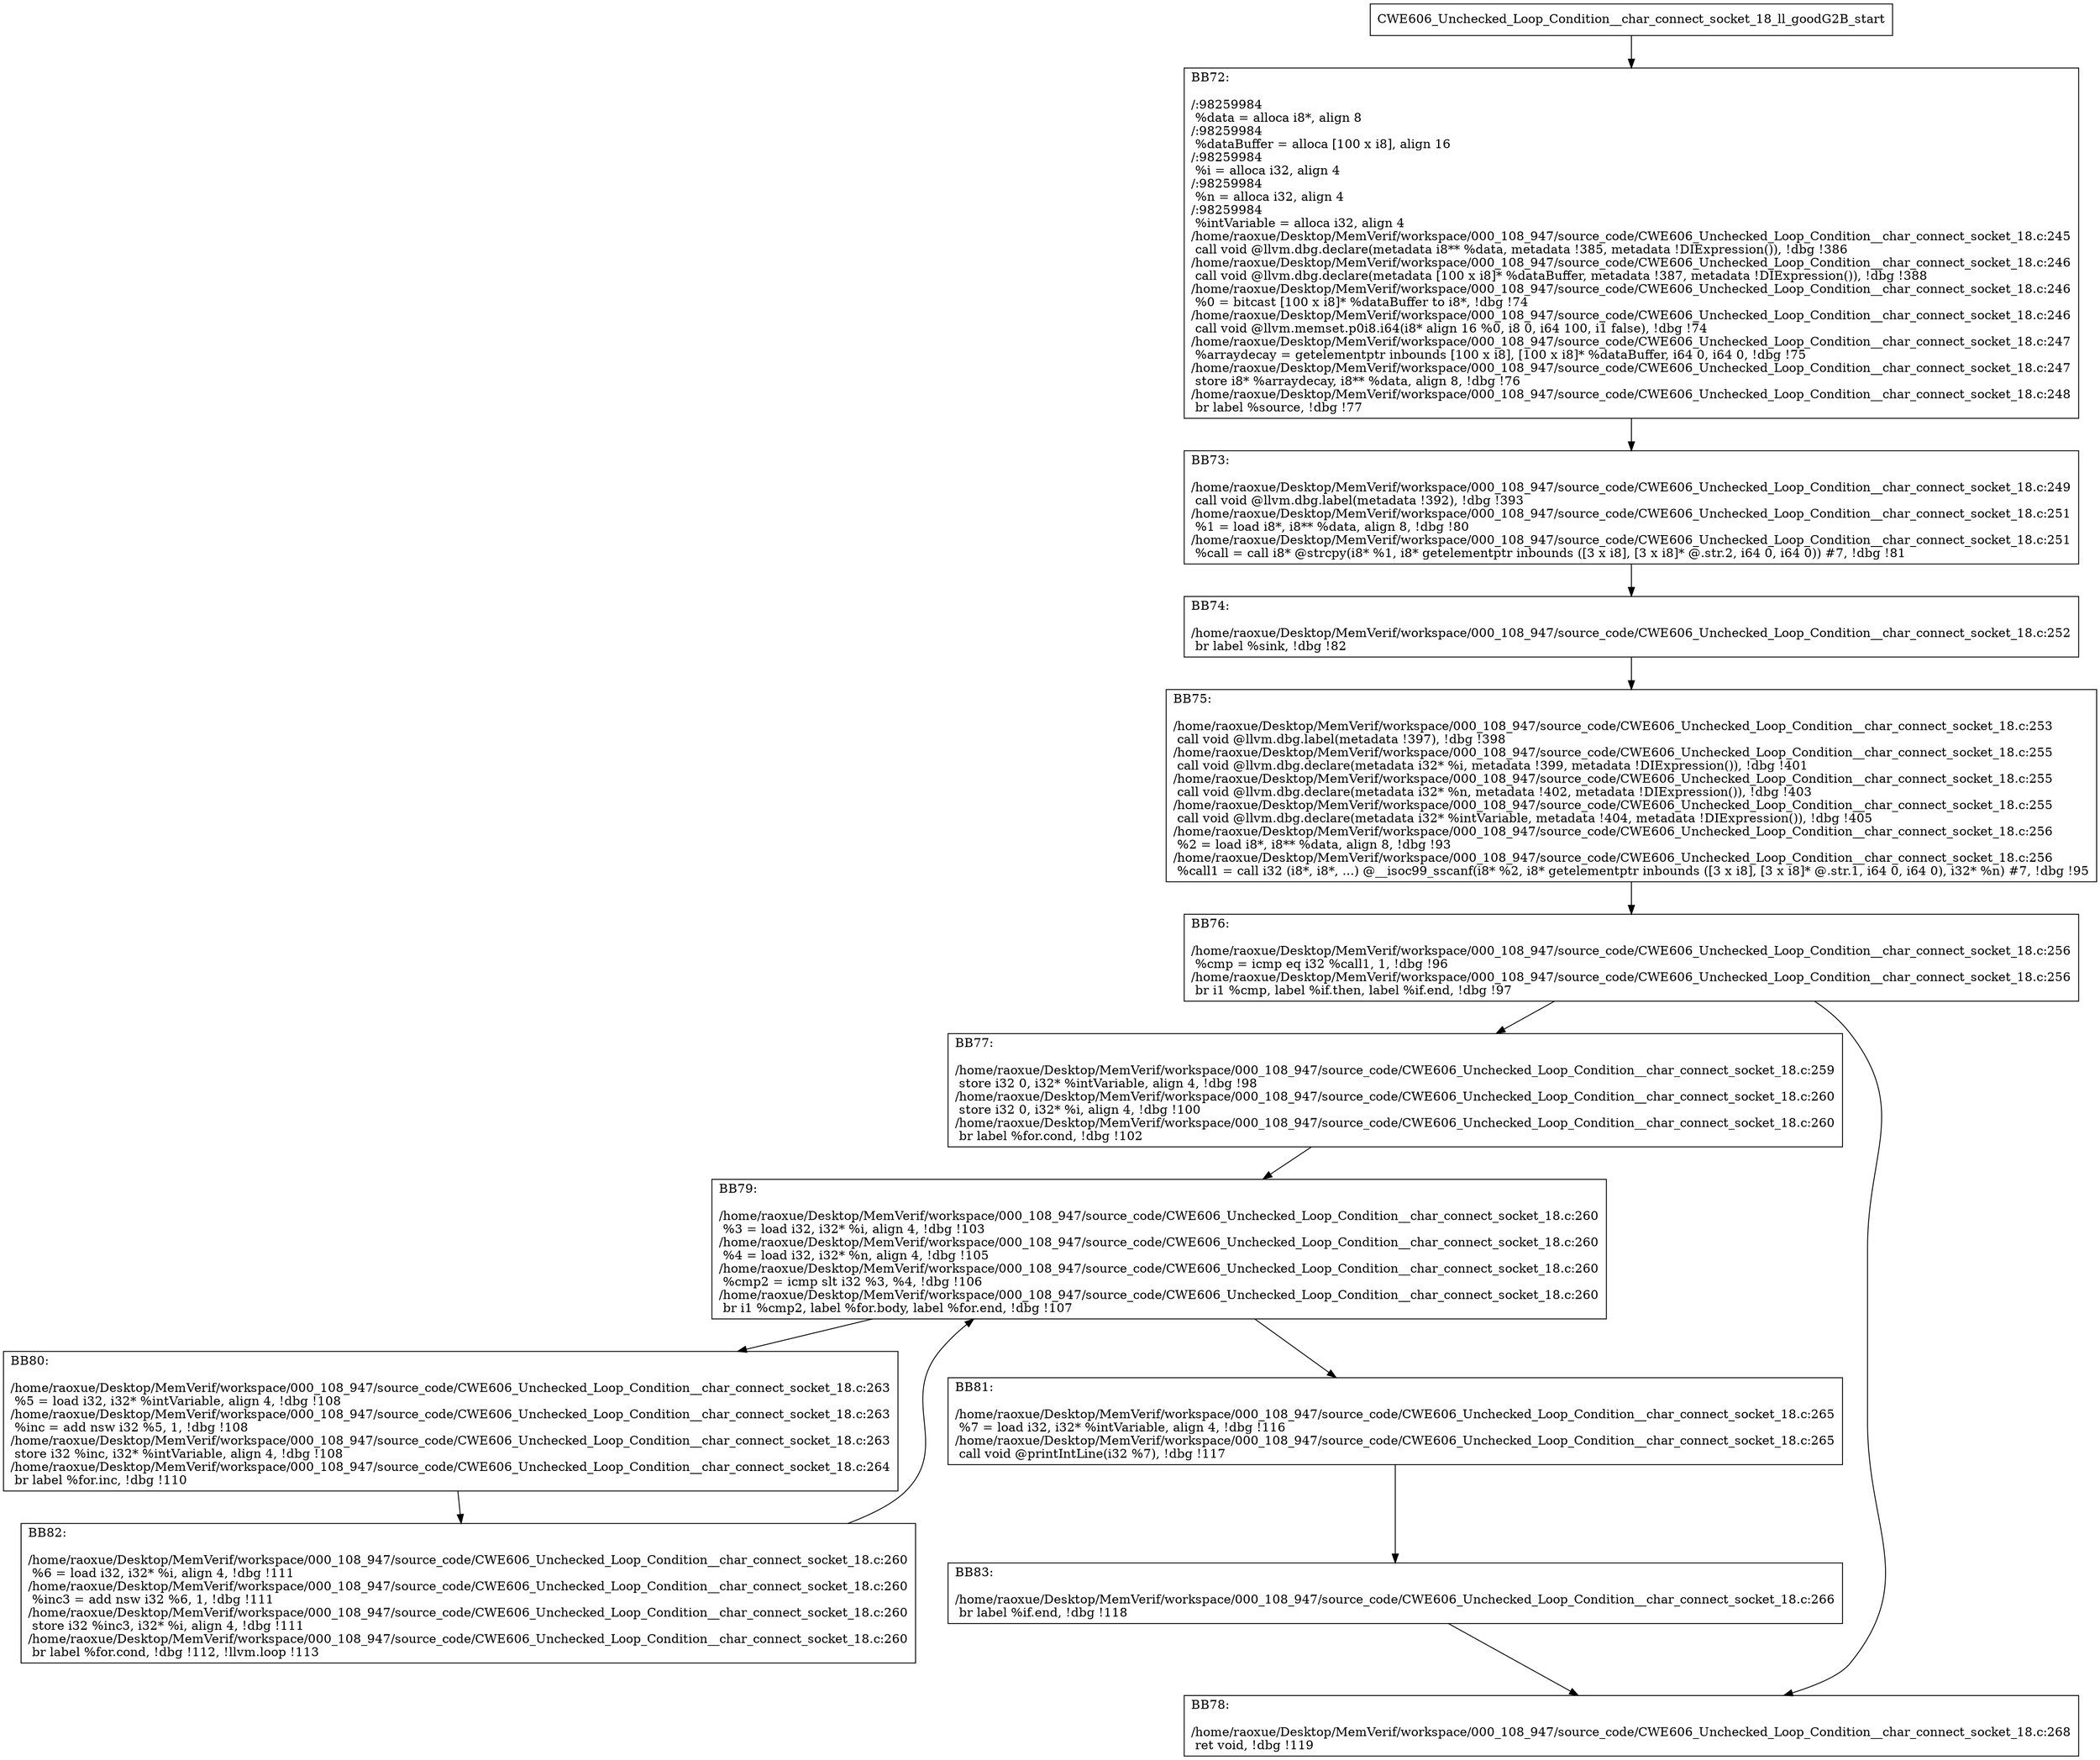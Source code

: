 digraph "CFG for'CWE606_Unchecked_Loop_Condition__char_connect_socket_18_ll_goodG2B' function" {
	BBCWE606_Unchecked_Loop_Condition__char_connect_socket_18_ll_goodG2B_start[shape=record,label="{CWE606_Unchecked_Loop_Condition__char_connect_socket_18_ll_goodG2B_start}"];
	BBCWE606_Unchecked_Loop_Condition__char_connect_socket_18_ll_goodG2B_start-> CWE606_Unchecked_Loop_Condition__char_connect_socket_18_ll_goodG2BBB72;
	CWE606_Unchecked_Loop_Condition__char_connect_socket_18_ll_goodG2BBB72 [shape=record, label="{BB72:\l\l/:98259984\l
  %data = alloca i8*, align 8\l
/:98259984\l
  %dataBuffer = alloca [100 x i8], align 16\l
/:98259984\l
  %i = alloca i32, align 4\l
/:98259984\l
  %n = alloca i32, align 4\l
/:98259984\l
  %intVariable = alloca i32, align 4\l
/home/raoxue/Desktop/MemVerif/workspace/000_108_947/source_code/CWE606_Unchecked_Loop_Condition__char_connect_socket_18.c:245\l
  call void @llvm.dbg.declare(metadata i8** %data, metadata !385, metadata !DIExpression()), !dbg !386\l
/home/raoxue/Desktop/MemVerif/workspace/000_108_947/source_code/CWE606_Unchecked_Loop_Condition__char_connect_socket_18.c:246\l
  call void @llvm.dbg.declare(metadata [100 x i8]* %dataBuffer, metadata !387, metadata !DIExpression()), !dbg !388\l
/home/raoxue/Desktop/MemVerif/workspace/000_108_947/source_code/CWE606_Unchecked_Loop_Condition__char_connect_socket_18.c:246\l
  %0 = bitcast [100 x i8]* %dataBuffer to i8*, !dbg !74\l
/home/raoxue/Desktop/MemVerif/workspace/000_108_947/source_code/CWE606_Unchecked_Loop_Condition__char_connect_socket_18.c:246\l
  call void @llvm.memset.p0i8.i64(i8* align 16 %0, i8 0, i64 100, i1 false), !dbg !74\l
/home/raoxue/Desktop/MemVerif/workspace/000_108_947/source_code/CWE606_Unchecked_Loop_Condition__char_connect_socket_18.c:247\l
  %arraydecay = getelementptr inbounds [100 x i8], [100 x i8]* %dataBuffer, i64 0, i64 0, !dbg !75\l
/home/raoxue/Desktop/MemVerif/workspace/000_108_947/source_code/CWE606_Unchecked_Loop_Condition__char_connect_socket_18.c:247\l
  store i8* %arraydecay, i8** %data, align 8, !dbg !76\l
/home/raoxue/Desktop/MemVerif/workspace/000_108_947/source_code/CWE606_Unchecked_Loop_Condition__char_connect_socket_18.c:248\l
  br label %source, !dbg !77\l
}"];
	CWE606_Unchecked_Loop_Condition__char_connect_socket_18_ll_goodG2BBB72-> CWE606_Unchecked_Loop_Condition__char_connect_socket_18_ll_goodG2BBB73;
	CWE606_Unchecked_Loop_Condition__char_connect_socket_18_ll_goodG2BBB73 [shape=record, label="{BB73:\l\l/home/raoxue/Desktop/MemVerif/workspace/000_108_947/source_code/CWE606_Unchecked_Loop_Condition__char_connect_socket_18.c:249\l
  call void @llvm.dbg.label(metadata !392), !dbg !393\l
/home/raoxue/Desktop/MemVerif/workspace/000_108_947/source_code/CWE606_Unchecked_Loop_Condition__char_connect_socket_18.c:251\l
  %1 = load i8*, i8** %data, align 8, !dbg !80\l
/home/raoxue/Desktop/MemVerif/workspace/000_108_947/source_code/CWE606_Unchecked_Loop_Condition__char_connect_socket_18.c:251\l
  %call = call i8* @strcpy(i8* %1, i8* getelementptr inbounds ([3 x i8], [3 x i8]* @.str.2, i64 0, i64 0)) #7, !dbg !81\l
}"];
	CWE606_Unchecked_Loop_Condition__char_connect_socket_18_ll_goodG2BBB73-> CWE606_Unchecked_Loop_Condition__char_connect_socket_18_ll_goodG2BBB74;
	CWE606_Unchecked_Loop_Condition__char_connect_socket_18_ll_goodG2BBB74 [shape=record, label="{BB74:\l\l/home/raoxue/Desktop/MemVerif/workspace/000_108_947/source_code/CWE606_Unchecked_Loop_Condition__char_connect_socket_18.c:252\l
  br label %sink, !dbg !82\l
}"];
	CWE606_Unchecked_Loop_Condition__char_connect_socket_18_ll_goodG2BBB74-> CWE606_Unchecked_Loop_Condition__char_connect_socket_18_ll_goodG2BBB75;
	CWE606_Unchecked_Loop_Condition__char_connect_socket_18_ll_goodG2BBB75 [shape=record, label="{BB75:\l\l/home/raoxue/Desktop/MemVerif/workspace/000_108_947/source_code/CWE606_Unchecked_Loop_Condition__char_connect_socket_18.c:253\l
  call void @llvm.dbg.label(metadata !397), !dbg !398\l
/home/raoxue/Desktop/MemVerif/workspace/000_108_947/source_code/CWE606_Unchecked_Loop_Condition__char_connect_socket_18.c:255\l
  call void @llvm.dbg.declare(metadata i32* %i, metadata !399, metadata !DIExpression()), !dbg !401\l
/home/raoxue/Desktop/MemVerif/workspace/000_108_947/source_code/CWE606_Unchecked_Loop_Condition__char_connect_socket_18.c:255\l
  call void @llvm.dbg.declare(metadata i32* %n, metadata !402, metadata !DIExpression()), !dbg !403\l
/home/raoxue/Desktop/MemVerif/workspace/000_108_947/source_code/CWE606_Unchecked_Loop_Condition__char_connect_socket_18.c:255\l
  call void @llvm.dbg.declare(metadata i32* %intVariable, metadata !404, metadata !DIExpression()), !dbg !405\l
/home/raoxue/Desktop/MemVerif/workspace/000_108_947/source_code/CWE606_Unchecked_Loop_Condition__char_connect_socket_18.c:256\l
  %2 = load i8*, i8** %data, align 8, !dbg !93\l
/home/raoxue/Desktop/MemVerif/workspace/000_108_947/source_code/CWE606_Unchecked_Loop_Condition__char_connect_socket_18.c:256\l
  %call1 = call i32 (i8*, i8*, ...) @__isoc99_sscanf(i8* %2, i8* getelementptr inbounds ([3 x i8], [3 x i8]* @.str.1, i64 0, i64 0), i32* %n) #7, !dbg !95\l
}"];
	CWE606_Unchecked_Loop_Condition__char_connect_socket_18_ll_goodG2BBB75-> CWE606_Unchecked_Loop_Condition__char_connect_socket_18_ll_goodG2BBB76;
	CWE606_Unchecked_Loop_Condition__char_connect_socket_18_ll_goodG2BBB76 [shape=record, label="{BB76:\l\l/home/raoxue/Desktop/MemVerif/workspace/000_108_947/source_code/CWE606_Unchecked_Loop_Condition__char_connect_socket_18.c:256\l
  %cmp = icmp eq i32 %call1, 1, !dbg !96\l
/home/raoxue/Desktop/MemVerif/workspace/000_108_947/source_code/CWE606_Unchecked_Loop_Condition__char_connect_socket_18.c:256\l
  br i1 %cmp, label %if.then, label %if.end, !dbg !97\l
}"];
	CWE606_Unchecked_Loop_Condition__char_connect_socket_18_ll_goodG2BBB76-> CWE606_Unchecked_Loop_Condition__char_connect_socket_18_ll_goodG2BBB77;
	CWE606_Unchecked_Loop_Condition__char_connect_socket_18_ll_goodG2BBB76-> CWE606_Unchecked_Loop_Condition__char_connect_socket_18_ll_goodG2BBB78;
	CWE606_Unchecked_Loop_Condition__char_connect_socket_18_ll_goodG2BBB77 [shape=record, label="{BB77:\l\l/home/raoxue/Desktop/MemVerif/workspace/000_108_947/source_code/CWE606_Unchecked_Loop_Condition__char_connect_socket_18.c:259\l
  store i32 0, i32* %intVariable, align 4, !dbg !98\l
/home/raoxue/Desktop/MemVerif/workspace/000_108_947/source_code/CWE606_Unchecked_Loop_Condition__char_connect_socket_18.c:260\l
  store i32 0, i32* %i, align 4, !dbg !100\l
/home/raoxue/Desktop/MemVerif/workspace/000_108_947/source_code/CWE606_Unchecked_Loop_Condition__char_connect_socket_18.c:260\l
  br label %for.cond, !dbg !102\l
}"];
	CWE606_Unchecked_Loop_Condition__char_connect_socket_18_ll_goodG2BBB77-> CWE606_Unchecked_Loop_Condition__char_connect_socket_18_ll_goodG2BBB79;
	CWE606_Unchecked_Loop_Condition__char_connect_socket_18_ll_goodG2BBB79 [shape=record, label="{BB79:\l\l/home/raoxue/Desktop/MemVerif/workspace/000_108_947/source_code/CWE606_Unchecked_Loop_Condition__char_connect_socket_18.c:260\l
  %3 = load i32, i32* %i, align 4, !dbg !103\l
/home/raoxue/Desktop/MemVerif/workspace/000_108_947/source_code/CWE606_Unchecked_Loop_Condition__char_connect_socket_18.c:260\l
  %4 = load i32, i32* %n, align 4, !dbg !105\l
/home/raoxue/Desktop/MemVerif/workspace/000_108_947/source_code/CWE606_Unchecked_Loop_Condition__char_connect_socket_18.c:260\l
  %cmp2 = icmp slt i32 %3, %4, !dbg !106\l
/home/raoxue/Desktop/MemVerif/workspace/000_108_947/source_code/CWE606_Unchecked_Loop_Condition__char_connect_socket_18.c:260\l
  br i1 %cmp2, label %for.body, label %for.end, !dbg !107\l
}"];
	CWE606_Unchecked_Loop_Condition__char_connect_socket_18_ll_goodG2BBB79-> CWE606_Unchecked_Loop_Condition__char_connect_socket_18_ll_goodG2BBB80;
	CWE606_Unchecked_Loop_Condition__char_connect_socket_18_ll_goodG2BBB79-> CWE606_Unchecked_Loop_Condition__char_connect_socket_18_ll_goodG2BBB81;
	CWE606_Unchecked_Loop_Condition__char_connect_socket_18_ll_goodG2BBB80 [shape=record, label="{BB80:\l\l/home/raoxue/Desktop/MemVerif/workspace/000_108_947/source_code/CWE606_Unchecked_Loop_Condition__char_connect_socket_18.c:263\l
  %5 = load i32, i32* %intVariable, align 4, !dbg !108\l
/home/raoxue/Desktop/MemVerif/workspace/000_108_947/source_code/CWE606_Unchecked_Loop_Condition__char_connect_socket_18.c:263\l
  %inc = add nsw i32 %5, 1, !dbg !108\l
/home/raoxue/Desktop/MemVerif/workspace/000_108_947/source_code/CWE606_Unchecked_Loop_Condition__char_connect_socket_18.c:263\l
  store i32 %inc, i32* %intVariable, align 4, !dbg !108\l
/home/raoxue/Desktop/MemVerif/workspace/000_108_947/source_code/CWE606_Unchecked_Loop_Condition__char_connect_socket_18.c:264\l
  br label %for.inc, !dbg !110\l
}"];
	CWE606_Unchecked_Loop_Condition__char_connect_socket_18_ll_goodG2BBB80-> CWE606_Unchecked_Loop_Condition__char_connect_socket_18_ll_goodG2BBB82;
	CWE606_Unchecked_Loop_Condition__char_connect_socket_18_ll_goodG2BBB82 [shape=record, label="{BB82:\l\l/home/raoxue/Desktop/MemVerif/workspace/000_108_947/source_code/CWE606_Unchecked_Loop_Condition__char_connect_socket_18.c:260\l
  %6 = load i32, i32* %i, align 4, !dbg !111\l
/home/raoxue/Desktop/MemVerif/workspace/000_108_947/source_code/CWE606_Unchecked_Loop_Condition__char_connect_socket_18.c:260\l
  %inc3 = add nsw i32 %6, 1, !dbg !111\l
/home/raoxue/Desktop/MemVerif/workspace/000_108_947/source_code/CWE606_Unchecked_Loop_Condition__char_connect_socket_18.c:260\l
  store i32 %inc3, i32* %i, align 4, !dbg !111\l
/home/raoxue/Desktop/MemVerif/workspace/000_108_947/source_code/CWE606_Unchecked_Loop_Condition__char_connect_socket_18.c:260\l
  br label %for.cond, !dbg !112, !llvm.loop !113\l
}"];
	CWE606_Unchecked_Loop_Condition__char_connect_socket_18_ll_goodG2BBB82-> CWE606_Unchecked_Loop_Condition__char_connect_socket_18_ll_goodG2BBB79;
	CWE606_Unchecked_Loop_Condition__char_connect_socket_18_ll_goodG2BBB81 [shape=record, label="{BB81:\l\l/home/raoxue/Desktop/MemVerif/workspace/000_108_947/source_code/CWE606_Unchecked_Loop_Condition__char_connect_socket_18.c:265\l
  %7 = load i32, i32* %intVariable, align 4, !dbg !116\l
/home/raoxue/Desktop/MemVerif/workspace/000_108_947/source_code/CWE606_Unchecked_Loop_Condition__char_connect_socket_18.c:265\l
  call void @printIntLine(i32 %7), !dbg !117\l
}"];
	CWE606_Unchecked_Loop_Condition__char_connect_socket_18_ll_goodG2BBB81-> CWE606_Unchecked_Loop_Condition__char_connect_socket_18_ll_goodG2BBB83;
	CWE606_Unchecked_Loop_Condition__char_connect_socket_18_ll_goodG2BBB83 [shape=record, label="{BB83:\l\l/home/raoxue/Desktop/MemVerif/workspace/000_108_947/source_code/CWE606_Unchecked_Loop_Condition__char_connect_socket_18.c:266\l
  br label %if.end, !dbg !118\l
}"];
	CWE606_Unchecked_Loop_Condition__char_connect_socket_18_ll_goodG2BBB83-> CWE606_Unchecked_Loop_Condition__char_connect_socket_18_ll_goodG2BBB78;
	CWE606_Unchecked_Loop_Condition__char_connect_socket_18_ll_goodG2BBB78 [shape=record, label="{BB78:\l\l/home/raoxue/Desktop/MemVerif/workspace/000_108_947/source_code/CWE606_Unchecked_Loop_Condition__char_connect_socket_18.c:268\l
  ret void, !dbg !119\l
}"];
}
